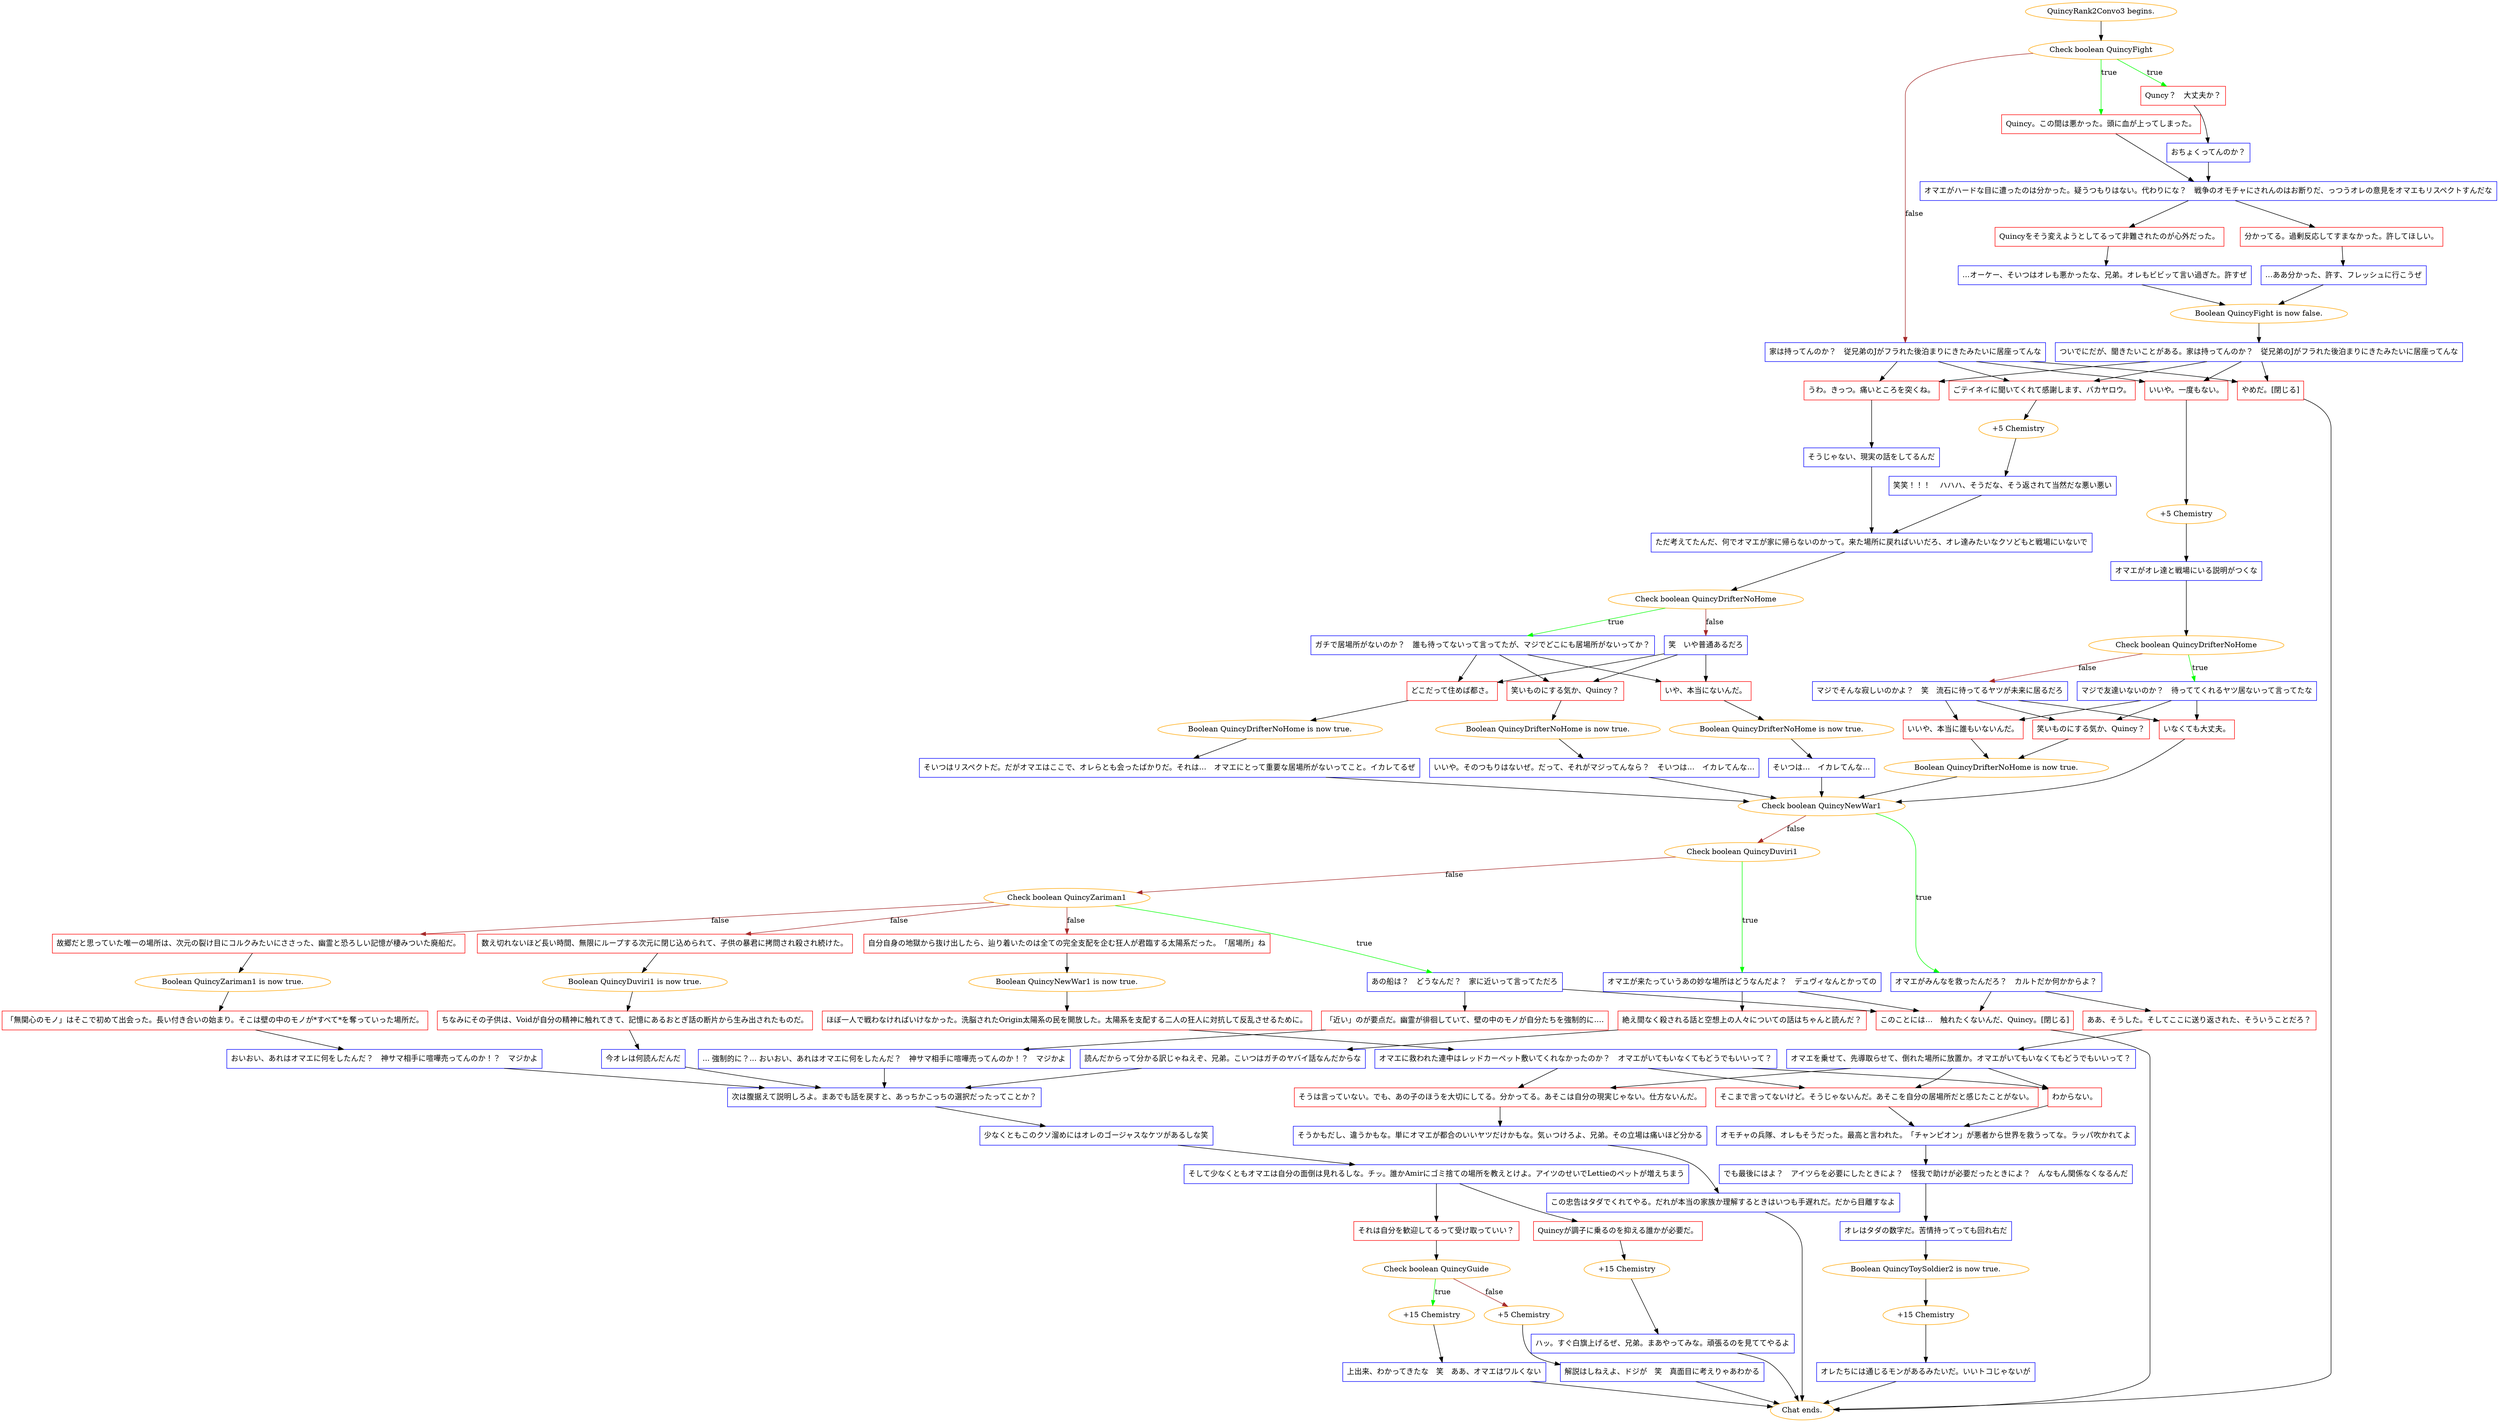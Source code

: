 digraph {
	"QuincyRank2Convo3 begins." [color=orange];
		"QuincyRank2Convo3 begins." -> j1601702419;
	j1601702419 [label="Check boolean QuincyFight",color=orange];
		j1601702419 -> j3146998056 [label=true,color=green];
		j1601702419 -> j4184862351 [label=true,color=green];
		j1601702419 -> j724693558 [label=false,color=brown];
	j3146998056 [label="Quncy？　大丈夫か？",shape=box,color=red];
		j3146998056 -> j2754611215;
	j4184862351 [label="Quincy。この間は悪かった。頭に血が上ってしまった。",shape=box,color=red];
		j4184862351 -> j497727446;
	j724693558 [label="家は持ってんのか？　従兄弟のJがフラれた後泊まりにきたみたいに居座ってんな",shape=box,color=blue];
		j724693558 -> j3394216770;
		j724693558 -> j743423196;
		j724693558 -> j771775208;
		j724693558 -> j12017476;
	j2754611215 [label="おちょくってんのか？",shape=box,color=blue];
		j2754611215 -> j497727446;
	j497727446 [label="オマエがハードな目に遭ったのは分かった。疑うつもりはない。代わりにな？　戦争のオモチャにされんのはお断りだ、っつうオレの意見をオマエもリスペクトすんだな",shape=box,color=blue];
		j497727446 -> j2179415485;
		j497727446 -> j2228973001;
	j3394216770 [label="いいや。一度もない。",shape=box,color=red];
		j3394216770 -> j2008430879;
	j743423196 [label="うわ。きっつ。痛いところを突くね。",shape=box,color=red];
		j743423196 -> j4219940039;
	j771775208 [label="ごテイネイに聞いてくれて感謝します、バカヤロウ。",shape=box,color=red];
		j771775208 -> j1475043881;
	j12017476 [label="やめだ。[閉じる]",shape=box,color=red];
		j12017476 -> "Chat ends.";
	j2179415485 [label="Quincyをそう変えようとしてるって非難されたのが心外だった。",shape=box,color=red];
		j2179415485 -> j3844008913;
	j2228973001 [label="分かってる。過剰反応してすまなかった。許してほしい。",shape=box,color=red];
		j2228973001 -> j2967252242;
	j2008430879 [label="+5 Chemistry",color=orange];
		j2008430879 -> j2232004565;
	j4219940039 [label="そうじゃない、現実の話をしてるんだ",shape=box,color=blue];
		j4219940039 -> j2346290186;
	j1475043881 [label="+5 Chemistry",color=orange];
		j1475043881 -> j2455325642;
	"Chat ends." [color=orange];
	j3844008913 [label="…オーケー、そいつはオレも悪かったな、兄弟。オレもビビッて言い過ぎた。許すぜ",shape=box,color=blue];
		j3844008913 -> j634423572;
	j2967252242 [label="…ああ分かった、許す、フレッシュに行こうぜ",shape=box,color=blue];
		j2967252242 -> j634423572;
	j2232004565 [label="オマエがオレ達と戦場にいる説明がつくな",shape=box,color=blue];
		j2232004565 -> j4197026530;
	j2346290186 [label="ただ考えてたんだ、何でオマエが家に帰らないのかって。来た場所に戻ればいいだろ、オレ達みたいなクソどもと戦場にいないで",shape=box,color=blue];
		j2346290186 -> j1894094016;
	j2455325642 [label="笑笑！！！　 ハハハ、そうだな、そう返されて当然だな悪い悪い",shape=box,color=blue];
		j2455325642 -> j2346290186;
	j634423572 [label="Boolean QuincyFight is now false.",color=orange];
		j634423572 -> j1648981477;
	j4197026530 [label="Check boolean QuincyDrifterNoHome",color=orange];
		j4197026530 -> j1828797966 [label=true,color=green];
		j4197026530 -> j4082827259 [label=false,color=brown];
	j1894094016 [label="Check boolean QuincyDrifterNoHome",color=orange];
		j1894094016 -> j3307272845 [label=true,color=green];
		j1894094016 -> j3888989237 [label=false,color=brown];
	j1648981477 [label="ついでにだが、聞きたいことがある。家は持ってんのか？　従兄弟のJがフラれた後泊まりにきたみたいに居座ってんな",shape=box,color=blue];
		j1648981477 -> j3394216770;
		j1648981477 -> j743423196;
		j1648981477 -> j771775208;
		j1648981477 -> j12017476;
	j1828797966 [label="マジで友達いないのか？　待っててくれるヤツ居ないって言ってたな",shape=box,color=blue];
		j1828797966 -> j3456356596;
		j1828797966 -> j2205596263;
		j1828797966 -> j3965731817;
	j4082827259 [label="マジでそんな寂しいのかよ？　笑　流石に待ってるヤツが未来に居るだろ",shape=box,color=blue];
		j4082827259 -> j3456356596;
		j4082827259 -> j2205596263;
		j4082827259 -> j3965731817;
	j3307272845 [label="ガチで居場所がないのか？　誰も待ってないって言ってたが、マジでどこにも居場所がないってか？",shape=box,color=blue];
		j3307272845 -> j3318476858;
		j3307272845 -> j2785725770;
		j3307272845 -> j443035;
	j3888989237 [label="笑　いや普通あるだろ",shape=box,color=blue];
		j3888989237 -> j3318476858;
		j3888989237 -> j2785725770;
		j3888989237 -> j443035;
	j3456356596 [label="いいや、本当に誰もいないんだ。",shape=box,color=red];
		j3456356596 -> j3282833082;
	j2205596263 [label="笑いものにする気か、Quincy？",shape=box,color=red];
		j2205596263 -> j3282833082;
	j3965731817 [label="いなくても大丈夫。",shape=box,color=red];
		j3965731817 -> j3757093126;
	j3318476858 [label="いや、本当にないんだ。",shape=box,color=red];
		j3318476858 -> j2193468440;
	j2785725770 [label="笑いものにする気か、Quincy？",shape=box,color=red];
		j2785725770 -> j2908011999;
	j443035 [label="どこだって住めば都さ。",shape=box,color=red];
		j443035 -> j4073082671;
	j3282833082 [label="Boolean QuincyDrifterNoHome is now true.",color=orange];
		j3282833082 -> j3757093126;
	j3757093126 [label="Check boolean QuincyNewWar1",color=orange];
		j3757093126 -> j3544084158 [label=true,color=green];
		j3757093126 -> j2045940686 [label=false,color=brown];
	j2193468440 [label="Boolean QuincyDrifterNoHome is now true.",color=orange];
		j2193468440 -> j145261610;
	j2908011999 [label="Boolean QuincyDrifterNoHome is now true.",color=orange];
		j2908011999 -> j3306593393;
	j4073082671 [label="Boolean QuincyDrifterNoHome is now true.",color=orange];
		j4073082671 -> j1940449806;
	j3544084158 [label="オマエがみんなを救ったんだろ？　カルトだか何かからよ？",shape=box,color=blue];
		j3544084158 -> j2768967836;
		j3544084158 -> j1567335739;
	j2045940686 [label="Check boolean QuincyDuviri1",color=orange];
		j2045940686 -> j1870545601 [label=true,color=green];
		j2045940686 -> j931242892 [label=false,color=brown];
	j145261610 [label="そいつは…　イカレてんな…",shape=box,color=blue];
		j145261610 -> j3757093126;
	j3306593393 [label="いいや。そのつもりはないぜ。だって、それがマジってんなら？　そいつは…　イカレてんな…",shape=box,color=blue];
		j3306593393 -> j3757093126;
	j1940449806 [label="そいつはリスペクトだ。だがオマエはここで、オレらとも会ったばかりだ。それは…　オマエにとって重要な居場所がないってこと。イカレてるぜ",shape=box,color=blue];
		j1940449806 -> j3757093126;
	j2768967836 [label="ああ、そうした。そしてここに送り返された、そういうことだろ？",shape=box,color=red];
		j2768967836 -> j4062872682;
	j1567335739 [label="このことには…　触れたくないんだ、Quincy。[閉じる]",shape=box,color=red];
		j1567335739 -> "Chat ends.";
	j1870545601 [label="オマエが来たっていうあの妙な場所はどうなんだよ？　デュヴィなんとかっての",shape=box,color=blue];
		j1870545601 -> j4040594363;
		j1870545601 -> j1567335739;
	j931242892 [label="Check boolean QuincyZariman1",color=orange];
		j931242892 -> j4036233425 [label=true,color=green];
		j931242892 -> j1270087348 [label=false,color=brown];
		j931242892 -> j55769284 [label=false,color=brown];
		j931242892 -> j1578887912 [label=false,color=brown];
	j4062872682 [label="オマエを乗せて、先導取らせて、倒れた場所に放置か。オマエがいてもいなくてもどうでもいいって？",shape=box,color=blue];
		j4062872682 -> j2543572314;
		j4062872682 -> j2861681646;
		j4062872682 -> j367273210;
	j4040594363 [label="絶え間なく殺される話と空想上の人々についての話はちゃんと読んだ？",shape=box,color=red];
		j4040594363 -> j2129745977;
	j4036233425 [label="あの船は？　どうなんだ？　家に近いって言ってただろ",shape=box,color=blue];
		j4036233425 -> j889257401;
		j4036233425 -> j1567335739;
	j1270087348 [label="自分自身の地獄から抜け出したら、辿り着いたのは全ての完全支配を企む狂人が君臨する太陽系だった。「居場所」ね",shape=box,color=red];
		j1270087348 -> j2631726794;
	j55769284 [label="故郷だと思っていた唯一の場所は、次元の裂け目にコルクみたいにささった、幽霊と恐ろしい記憶が棲みついた廃船だ。",shape=box,color=red];
		j55769284 -> j3931805079;
	j1578887912 [label="数え切れないほど長い時間、無限にループする次元に閉じ込められて、子供の暴君に拷問され殺され続けた。",shape=box,color=red];
		j1578887912 -> j1943313674;
	j2543572314 [label="わからない。",shape=box,color=red];
		j2543572314 -> j3933817468;
	j2861681646 [label="そこまで言ってないけど。そうじゃないんだ。あそこを自分の居場所だと感じたことがない。",shape=box,color=red];
		j2861681646 -> j3933817468;
	j367273210 [label="そうは言っていない。でも、あの子のほうを大切にしてる。分かってる。あそこは自分の現実じゃない。仕方ないんだ。",shape=box,color=red];
		j367273210 -> j1237953595;
	j2129745977 [label="読んだからって分かる訳じゃねえぞ、兄弟。こいつはガチのヤバイ話なんだからな",shape=box,color=blue];
		j2129745977 -> j4289627170;
	j889257401 [label="「近い」のが要点だ。幽霊が徘徊していて、壁の中のモノが自分たちを強制的に….",shape=box,color=red];
		j889257401 -> j2587718594;
	j2631726794 [label="Boolean QuincyNewWar1 is now true.",color=orange];
		j2631726794 -> j1578251254;
	j3931805079 [label="Boolean QuincyZariman1 is now true.",color=orange];
		j3931805079 -> j4233401260;
	j1943313674 [label="Boolean QuincyDuviri1 is now true.",color=orange];
		j1943313674 -> j4187053953;
	j3933817468 [label="オモチャの兵隊、オレもそうだった。最高と言われた。「チャンピオン」が悪者から世界を救うってな。ラッパ吹かれてよ",shape=box,color=blue];
		j3933817468 -> j1268290569;
	j1237953595 [label="そうかもだし、違うかもな。単にオマエが都合のいいヤツだけかもな。気ぃつけろよ、兄弟。その立場は痛いほど分かる",shape=box,color=blue];
		j1237953595 -> j1521095953;
	j4289627170 [label="次は腹据えて説明しろよ。まあでも話を戻すと、あっちかこっちの選択だったってことか？",shape=box,color=blue];
		j4289627170 -> j2495428148;
	j2587718594 [label="... 強制的に？... おいおい、あれはオマエに何をしたんだ？　神サマ相手に喧嘩売ってんのか！？　マジかよ",shape=box,color=blue];
		j2587718594 -> j4289627170;
	j1578251254 [label="ほぼ一人で戦わなければいけなかった。洗脳されたOrigin太陽系の民を開放した。太陽系を支配する二人の狂人に対抗して反乱させるために。",shape=box,color=red];
		j1578251254 -> j2349028869;
	j4233401260 [label="「無関心のモノ」はそこで初めて出会った。長い付き合いの始まり。そこは壁の中のモノが*すべて*を奪っていった場所だ。",shape=box,color=red];
		j4233401260 -> j3705751316;
	j4187053953 [label="ちなみにその子供は、Voidが自分の精神に触れてきて、記憶にあるおとぎ話の断片から生み出されたものだ。",shape=box,color=red];
		j4187053953 -> j1105955776;
	j1268290569 [label="でも最後にはよ？　アイツらを必要にしたときによ？　怪我で助けが必要だったときによ？　んなもん関係なくなるんだ",shape=box,color=blue];
		j1268290569 -> j1801191755;
	j1521095953 [label="この忠告はタダでくれてやる。だれが本当の家族か理解するときはいつも手遅れだ。だから目離すなよ",shape=box,color=blue];
		j1521095953 -> "Chat ends.";
	j2495428148 [label="少なくともこのクソ溜めにはオレのゴージャスなケツがあるしな笑",shape=box,color=blue];
		j2495428148 -> j3097084302;
	j2349028869 [label="オマエに救われた連中はレッドカーペット敷いてくれなかったのか？　オマエがいてもいなくてもどうでもいいって？",shape=box,color=blue];
		j2349028869 -> j2543572314;
		j2349028869 -> j2861681646;
		j2349028869 -> j367273210;
	j3705751316 [label="おいおい、あれはオマエに何をしたんだ？　神サマ相手に喧嘩売ってんのか！？　マジかよ",shape=box,color=blue];
		j3705751316 -> j4289627170;
	j1105955776 [label="今オレは何読んだんだ",shape=box,color=blue];
		j1105955776 -> j4289627170;
	j1801191755 [label="オレはタダの数字だ。苦情持ってっても回れ右だ",shape=box,color=blue];
		j1801191755 -> j3499988563;
	j3097084302 [label="そして少なくともオマエは自分の面倒は見れるしな。チッ。誰かAmirにゴミ捨ての場所を教えとけよ。アイツのせいでLettieのペットが増えちまう",shape=box,color=blue];
		j3097084302 -> j1048578754;
		j3097084302 -> j2001078246;
	j3499988563 [label="Boolean QuincyToySoldier2 is now true.",color=orange];
		j3499988563 -> j1742909031;
	j1048578754 [label="それは自分を歓迎してるって受け取っていい？",shape=box,color=red];
		j1048578754 -> j420825227;
	j2001078246 [label="Quincyが調子に乗るのを抑える誰かが必要だ。",shape=box,color=red];
		j2001078246 -> j3182837391;
	j1742909031 [label="+15 Chemistry",color=orange];
		j1742909031 -> j2141647472;
	j420825227 [label="Check boolean QuincyGuide",color=orange];
		j420825227 -> j3458234522 [label=true,color=green];
		j420825227 -> j578096719 [label=false,color=brown];
	j3182837391 [label="+15 Chemistry",color=orange];
		j3182837391 -> j4160869657;
	j2141647472 [label="オレたちには通じるモンがあるみたいだ。いいトコじゃないが",shape=box,color=blue];
		j2141647472 -> "Chat ends.";
	j3458234522 [label="+15 Chemistry",color=orange];
		j3458234522 -> j3947975935;
	j578096719 [label="+5 Chemistry",color=orange];
		j578096719 -> j2762178067;
	j4160869657 [label="ハッ。すぐ白旗上げるぜ、兄弟。まあやってみな。頑張るのを見ててやるよ",shape=box,color=blue];
		j4160869657 -> "Chat ends.";
	j3947975935 [label="上出来、わかってきたな　笑　ああ、オマエはワルくない",shape=box,color=blue];
		j3947975935 -> "Chat ends.";
	j2762178067 [label="解説はしねえよ、ドジが　笑　真面目に考えりゃあわかる",shape=box,color=blue];
		j2762178067 -> "Chat ends.";
}